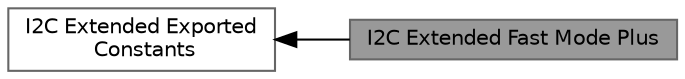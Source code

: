 digraph "I2C Extended Fast Mode Plus"
{
 // LATEX_PDF_SIZE
  bgcolor="transparent";
  edge [fontname=Helvetica,fontsize=10,labelfontname=Helvetica,labelfontsize=10];
  node [fontname=Helvetica,fontsize=10,shape=box,height=0.2,width=0.4];
  rankdir=LR;
  Node2 [id="Node000002",label="I2C Extended Exported\l Constants",height=0.2,width=0.4,color="grey40", fillcolor="white", style="filled",URL="$group___i2_c_ex___exported___constants.html",tooltip=" "];
  Node1 [id="Node000001",label="I2C Extended Fast Mode Plus",height=0.2,width=0.4,color="gray40", fillcolor="grey60", style="filled", fontcolor="black",tooltip=" "];
  Node2->Node1 [shape=plaintext, dir="back", style="solid"];
}
